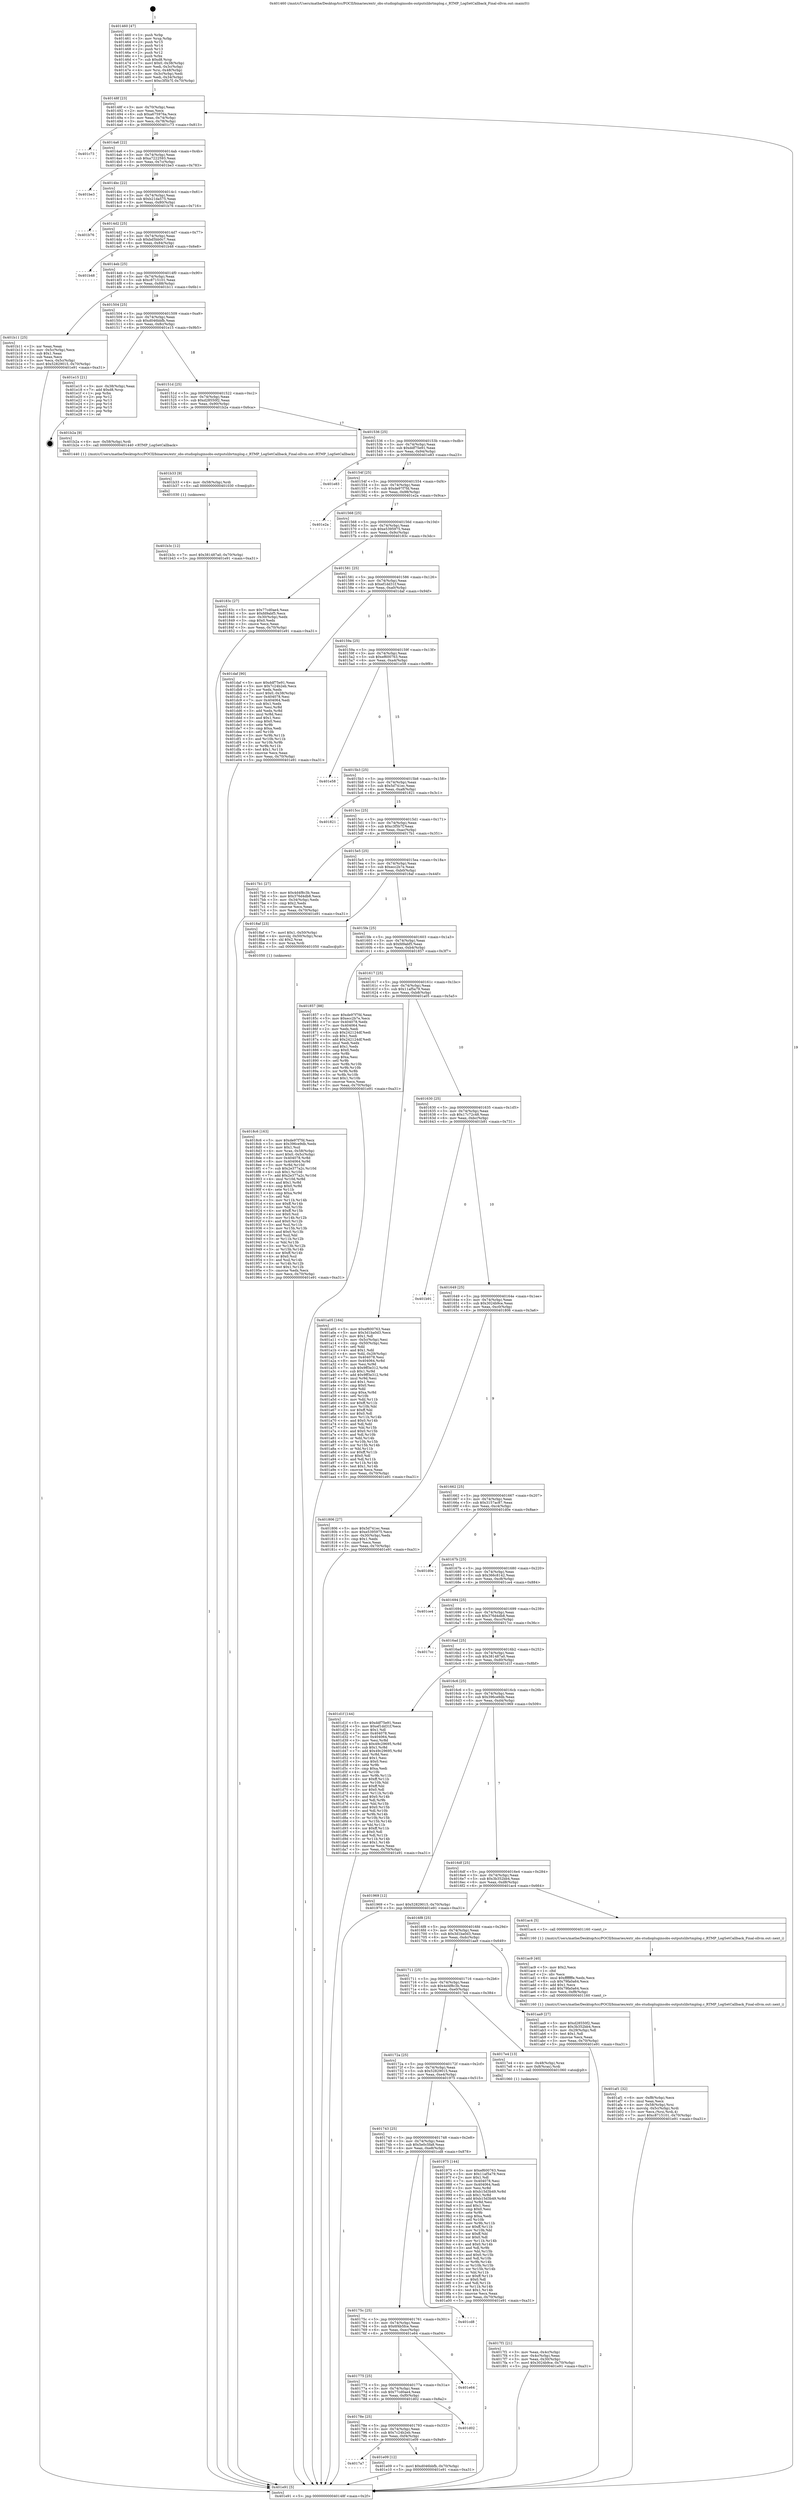 digraph "0x401460" {
  label = "0x401460 (/mnt/c/Users/mathe/Desktop/tcc/POCII/binaries/extr_obs-studiopluginsobs-outputslibrtmplog.c_RTMP_LogSetCallback_Final-ollvm.out::main(0))"
  labelloc = "t"
  node[shape=record]

  Entry [label="",width=0.3,height=0.3,shape=circle,fillcolor=black,style=filled]
  "0x40148f" [label="{
     0x40148f [23]\l
     | [instrs]\l
     &nbsp;&nbsp;0x40148f \<+3\>: mov -0x70(%rbp),%eax\l
     &nbsp;&nbsp;0x401492 \<+2\>: mov %eax,%ecx\l
     &nbsp;&nbsp;0x401494 \<+6\>: sub $0xa675976a,%ecx\l
     &nbsp;&nbsp;0x40149a \<+3\>: mov %eax,-0x74(%rbp)\l
     &nbsp;&nbsp;0x40149d \<+3\>: mov %ecx,-0x78(%rbp)\l
     &nbsp;&nbsp;0x4014a0 \<+6\>: je 0000000000401c73 \<main+0x813\>\l
  }"]
  "0x401c73" [label="{
     0x401c73\l
  }", style=dashed]
  "0x4014a6" [label="{
     0x4014a6 [22]\l
     | [instrs]\l
     &nbsp;&nbsp;0x4014a6 \<+5\>: jmp 00000000004014ab \<main+0x4b\>\l
     &nbsp;&nbsp;0x4014ab \<+3\>: mov -0x74(%rbp),%eax\l
     &nbsp;&nbsp;0x4014ae \<+5\>: sub $0xa7222593,%eax\l
     &nbsp;&nbsp;0x4014b3 \<+3\>: mov %eax,-0x7c(%rbp)\l
     &nbsp;&nbsp;0x4014b6 \<+6\>: je 0000000000401be3 \<main+0x783\>\l
  }"]
  Exit [label="",width=0.3,height=0.3,shape=circle,fillcolor=black,style=filled,peripheries=2]
  "0x401be3" [label="{
     0x401be3\l
  }", style=dashed]
  "0x4014bc" [label="{
     0x4014bc [22]\l
     | [instrs]\l
     &nbsp;&nbsp;0x4014bc \<+5\>: jmp 00000000004014c1 \<main+0x61\>\l
     &nbsp;&nbsp;0x4014c1 \<+3\>: mov -0x74(%rbp),%eax\l
     &nbsp;&nbsp;0x4014c4 \<+5\>: sub $0xb21da575,%eax\l
     &nbsp;&nbsp;0x4014c9 \<+3\>: mov %eax,-0x80(%rbp)\l
     &nbsp;&nbsp;0x4014cc \<+6\>: je 0000000000401b76 \<main+0x716\>\l
  }"]
  "0x4017a7" [label="{
     0x4017a7\l
  }", style=dashed]
  "0x401b76" [label="{
     0x401b76\l
  }", style=dashed]
  "0x4014d2" [label="{
     0x4014d2 [25]\l
     | [instrs]\l
     &nbsp;&nbsp;0x4014d2 \<+5\>: jmp 00000000004014d7 \<main+0x77\>\l
     &nbsp;&nbsp;0x4014d7 \<+3\>: mov -0x74(%rbp),%eax\l
     &nbsp;&nbsp;0x4014da \<+5\>: sub $0xbd5bb0c7,%eax\l
     &nbsp;&nbsp;0x4014df \<+6\>: mov %eax,-0x84(%rbp)\l
     &nbsp;&nbsp;0x4014e5 \<+6\>: je 0000000000401b48 \<main+0x6e8\>\l
  }"]
  "0x401e09" [label="{
     0x401e09 [12]\l
     | [instrs]\l
     &nbsp;&nbsp;0x401e09 \<+7\>: movl $0xd046bbfb,-0x70(%rbp)\l
     &nbsp;&nbsp;0x401e10 \<+5\>: jmp 0000000000401e91 \<main+0xa31\>\l
  }"]
  "0x401b48" [label="{
     0x401b48\l
  }", style=dashed]
  "0x4014eb" [label="{
     0x4014eb [25]\l
     | [instrs]\l
     &nbsp;&nbsp;0x4014eb \<+5\>: jmp 00000000004014f0 \<main+0x90\>\l
     &nbsp;&nbsp;0x4014f0 \<+3\>: mov -0x74(%rbp),%eax\l
     &nbsp;&nbsp;0x4014f3 \<+5\>: sub $0xc8715101,%eax\l
     &nbsp;&nbsp;0x4014f8 \<+6\>: mov %eax,-0x88(%rbp)\l
     &nbsp;&nbsp;0x4014fe \<+6\>: je 0000000000401b11 \<main+0x6b1\>\l
  }"]
  "0x40178e" [label="{
     0x40178e [25]\l
     | [instrs]\l
     &nbsp;&nbsp;0x40178e \<+5\>: jmp 0000000000401793 \<main+0x333\>\l
     &nbsp;&nbsp;0x401793 \<+3\>: mov -0x74(%rbp),%eax\l
     &nbsp;&nbsp;0x401796 \<+5\>: sub $0x7c24b2eb,%eax\l
     &nbsp;&nbsp;0x40179b \<+6\>: mov %eax,-0xf4(%rbp)\l
     &nbsp;&nbsp;0x4017a1 \<+6\>: je 0000000000401e09 \<main+0x9a9\>\l
  }"]
  "0x401b11" [label="{
     0x401b11 [25]\l
     | [instrs]\l
     &nbsp;&nbsp;0x401b11 \<+2\>: xor %eax,%eax\l
     &nbsp;&nbsp;0x401b13 \<+3\>: mov -0x5c(%rbp),%ecx\l
     &nbsp;&nbsp;0x401b16 \<+3\>: sub $0x1,%eax\l
     &nbsp;&nbsp;0x401b19 \<+2\>: sub %eax,%ecx\l
     &nbsp;&nbsp;0x401b1b \<+3\>: mov %ecx,-0x5c(%rbp)\l
     &nbsp;&nbsp;0x401b1e \<+7\>: movl $0x52829015,-0x70(%rbp)\l
     &nbsp;&nbsp;0x401b25 \<+5\>: jmp 0000000000401e91 \<main+0xa31\>\l
  }"]
  "0x401504" [label="{
     0x401504 [25]\l
     | [instrs]\l
     &nbsp;&nbsp;0x401504 \<+5\>: jmp 0000000000401509 \<main+0xa9\>\l
     &nbsp;&nbsp;0x401509 \<+3\>: mov -0x74(%rbp),%eax\l
     &nbsp;&nbsp;0x40150c \<+5\>: sub $0xd046bbfb,%eax\l
     &nbsp;&nbsp;0x401511 \<+6\>: mov %eax,-0x8c(%rbp)\l
     &nbsp;&nbsp;0x401517 \<+6\>: je 0000000000401e15 \<main+0x9b5\>\l
  }"]
  "0x401d02" [label="{
     0x401d02\l
  }", style=dashed]
  "0x401e15" [label="{
     0x401e15 [21]\l
     | [instrs]\l
     &nbsp;&nbsp;0x401e15 \<+3\>: mov -0x38(%rbp),%eax\l
     &nbsp;&nbsp;0x401e18 \<+7\>: add $0xd8,%rsp\l
     &nbsp;&nbsp;0x401e1f \<+1\>: pop %rbx\l
     &nbsp;&nbsp;0x401e20 \<+2\>: pop %r12\l
     &nbsp;&nbsp;0x401e22 \<+2\>: pop %r13\l
     &nbsp;&nbsp;0x401e24 \<+2\>: pop %r14\l
     &nbsp;&nbsp;0x401e26 \<+2\>: pop %r15\l
     &nbsp;&nbsp;0x401e28 \<+1\>: pop %rbp\l
     &nbsp;&nbsp;0x401e29 \<+1\>: ret\l
  }"]
  "0x40151d" [label="{
     0x40151d [25]\l
     | [instrs]\l
     &nbsp;&nbsp;0x40151d \<+5\>: jmp 0000000000401522 \<main+0xc2\>\l
     &nbsp;&nbsp;0x401522 \<+3\>: mov -0x74(%rbp),%eax\l
     &nbsp;&nbsp;0x401525 \<+5\>: sub $0xd28550f2,%eax\l
     &nbsp;&nbsp;0x40152a \<+6\>: mov %eax,-0x90(%rbp)\l
     &nbsp;&nbsp;0x401530 \<+6\>: je 0000000000401b2a \<main+0x6ca\>\l
  }"]
  "0x401775" [label="{
     0x401775 [25]\l
     | [instrs]\l
     &nbsp;&nbsp;0x401775 \<+5\>: jmp 000000000040177a \<main+0x31a\>\l
     &nbsp;&nbsp;0x40177a \<+3\>: mov -0x74(%rbp),%eax\l
     &nbsp;&nbsp;0x40177d \<+5\>: sub $0x77cd0ae4,%eax\l
     &nbsp;&nbsp;0x401782 \<+6\>: mov %eax,-0xf0(%rbp)\l
     &nbsp;&nbsp;0x401788 \<+6\>: je 0000000000401d02 \<main+0x8a2\>\l
  }"]
  "0x401b2a" [label="{
     0x401b2a [9]\l
     | [instrs]\l
     &nbsp;&nbsp;0x401b2a \<+4\>: mov -0x58(%rbp),%rdi\l
     &nbsp;&nbsp;0x401b2e \<+5\>: call 0000000000401440 \<RTMP_LogSetCallback\>\l
     | [calls]\l
     &nbsp;&nbsp;0x401440 \{1\} (/mnt/c/Users/mathe/Desktop/tcc/POCII/binaries/extr_obs-studiopluginsobs-outputslibrtmplog.c_RTMP_LogSetCallback_Final-ollvm.out::RTMP_LogSetCallback)\l
  }"]
  "0x401536" [label="{
     0x401536 [25]\l
     | [instrs]\l
     &nbsp;&nbsp;0x401536 \<+5\>: jmp 000000000040153b \<main+0xdb\>\l
     &nbsp;&nbsp;0x40153b \<+3\>: mov -0x74(%rbp),%eax\l
     &nbsp;&nbsp;0x40153e \<+5\>: sub $0xddf75e91,%eax\l
     &nbsp;&nbsp;0x401543 \<+6\>: mov %eax,-0x94(%rbp)\l
     &nbsp;&nbsp;0x401549 \<+6\>: je 0000000000401e83 \<main+0xa23\>\l
  }"]
  "0x401e64" [label="{
     0x401e64\l
  }", style=dashed]
  "0x401e83" [label="{
     0x401e83\l
  }", style=dashed]
  "0x40154f" [label="{
     0x40154f [25]\l
     | [instrs]\l
     &nbsp;&nbsp;0x40154f \<+5\>: jmp 0000000000401554 \<main+0xf4\>\l
     &nbsp;&nbsp;0x401554 \<+3\>: mov -0x74(%rbp),%eax\l
     &nbsp;&nbsp;0x401557 \<+5\>: sub $0xde97f7fd,%eax\l
     &nbsp;&nbsp;0x40155c \<+6\>: mov %eax,-0x98(%rbp)\l
     &nbsp;&nbsp;0x401562 \<+6\>: je 0000000000401e2a \<main+0x9ca\>\l
  }"]
  "0x40175c" [label="{
     0x40175c [25]\l
     | [instrs]\l
     &nbsp;&nbsp;0x40175c \<+5\>: jmp 0000000000401761 \<main+0x301\>\l
     &nbsp;&nbsp;0x401761 \<+3\>: mov -0x74(%rbp),%eax\l
     &nbsp;&nbsp;0x401764 \<+5\>: sub $0x6f4b5fce,%eax\l
     &nbsp;&nbsp;0x401769 \<+6\>: mov %eax,-0xec(%rbp)\l
     &nbsp;&nbsp;0x40176f \<+6\>: je 0000000000401e64 \<main+0xa04\>\l
  }"]
  "0x401e2a" [label="{
     0x401e2a\l
  }", style=dashed]
  "0x401568" [label="{
     0x401568 [25]\l
     | [instrs]\l
     &nbsp;&nbsp;0x401568 \<+5\>: jmp 000000000040156d \<main+0x10d\>\l
     &nbsp;&nbsp;0x40156d \<+3\>: mov -0x74(%rbp),%eax\l
     &nbsp;&nbsp;0x401570 \<+5\>: sub $0xe5395975,%eax\l
     &nbsp;&nbsp;0x401575 \<+6\>: mov %eax,-0x9c(%rbp)\l
     &nbsp;&nbsp;0x40157b \<+6\>: je 000000000040183c \<main+0x3dc\>\l
  }"]
  "0x401cd8" [label="{
     0x401cd8\l
  }", style=dashed]
  "0x40183c" [label="{
     0x40183c [27]\l
     | [instrs]\l
     &nbsp;&nbsp;0x40183c \<+5\>: mov $0x77cd0ae4,%eax\l
     &nbsp;&nbsp;0x401841 \<+5\>: mov $0xfd9abf5,%ecx\l
     &nbsp;&nbsp;0x401846 \<+3\>: mov -0x30(%rbp),%edx\l
     &nbsp;&nbsp;0x401849 \<+3\>: cmp $0x0,%edx\l
     &nbsp;&nbsp;0x40184c \<+3\>: cmove %ecx,%eax\l
     &nbsp;&nbsp;0x40184f \<+3\>: mov %eax,-0x70(%rbp)\l
     &nbsp;&nbsp;0x401852 \<+5\>: jmp 0000000000401e91 \<main+0xa31\>\l
  }"]
  "0x401581" [label="{
     0x401581 [25]\l
     | [instrs]\l
     &nbsp;&nbsp;0x401581 \<+5\>: jmp 0000000000401586 \<main+0x126\>\l
     &nbsp;&nbsp;0x401586 \<+3\>: mov -0x74(%rbp),%eax\l
     &nbsp;&nbsp;0x401589 \<+5\>: sub $0xef1dd31f,%eax\l
     &nbsp;&nbsp;0x40158e \<+6\>: mov %eax,-0xa0(%rbp)\l
     &nbsp;&nbsp;0x401594 \<+6\>: je 0000000000401daf \<main+0x94f\>\l
  }"]
  "0x401b3c" [label="{
     0x401b3c [12]\l
     | [instrs]\l
     &nbsp;&nbsp;0x401b3c \<+7\>: movl $0x381487a0,-0x70(%rbp)\l
     &nbsp;&nbsp;0x401b43 \<+5\>: jmp 0000000000401e91 \<main+0xa31\>\l
  }"]
  "0x401daf" [label="{
     0x401daf [90]\l
     | [instrs]\l
     &nbsp;&nbsp;0x401daf \<+5\>: mov $0xddf75e91,%eax\l
     &nbsp;&nbsp;0x401db4 \<+5\>: mov $0x7c24b2eb,%ecx\l
     &nbsp;&nbsp;0x401db9 \<+2\>: xor %edx,%edx\l
     &nbsp;&nbsp;0x401dbb \<+7\>: movl $0x0,-0x38(%rbp)\l
     &nbsp;&nbsp;0x401dc2 \<+7\>: mov 0x404078,%esi\l
     &nbsp;&nbsp;0x401dc9 \<+7\>: mov 0x404064,%edi\l
     &nbsp;&nbsp;0x401dd0 \<+3\>: sub $0x1,%edx\l
     &nbsp;&nbsp;0x401dd3 \<+3\>: mov %esi,%r8d\l
     &nbsp;&nbsp;0x401dd6 \<+3\>: add %edx,%r8d\l
     &nbsp;&nbsp;0x401dd9 \<+4\>: imul %r8d,%esi\l
     &nbsp;&nbsp;0x401ddd \<+3\>: and $0x1,%esi\l
     &nbsp;&nbsp;0x401de0 \<+3\>: cmp $0x0,%esi\l
     &nbsp;&nbsp;0x401de3 \<+4\>: sete %r9b\l
     &nbsp;&nbsp;0x401de7 \<+3\>: cmp $0xa,%edi\l
     &nbsp;&nbsp;0x401dea \<+4\>: setl %r10b\l
     &nbsp;&nbsp;0x401dee \<+3\>: mov %r9b,%r11b\l
     &nbsp;&nbsp;0x401df1 \<+3\>: and %r10b,%r11b\l
     &nbsp;&nbsp;0x401df4 \<+3\>: xor %r10b,%r9b\l
     &nbsp;&nbsp;0x401df7 \<+3\>: or %r9b,%r11b\l
     &nbsp;&nbsp;0x401dfa \<+4\>: test $0x1,%r11b\l
     &nbsp;&nbsp;0x401dfe \<+3\>: cmovne %ecx,%eax\l
     &nbsp;&nbsp;0x401e01 \<+3\>: mov %eax,-0x70(%rbp)\l
     &nbsp;&nbsp;0x401e04 \<+5\>: jmp 0000000000401e91 \<main+0xa31\>\l
  }"]
  "0x40159a" [label="{
     0x40159a [25]\l
     | [instrs]\l
     &nbsp;&nbsp;0x40159a \<+5\>: jmp 000000000040159f \<main+0x13f\>\l
     &nbsp;&nbsp;0x40159f \<+3\>: mov -0x74(%rbp),%eax\l
     &nbsp;&nbsp;0x4015a2 \<+5\>: sub $0xef600763,%eax\l
     &nbsp;&nbsp;0x4015a7 \<+6\>: mov %eax,-0xa4(%rbp)\l
     &nbsp;&nbsp;0x4015ad \<+6\>: je 0000000000401e58 \<main+0x9f8\>\l
  }"]
  "0x401b33" [label="{
     0x401b33 [9]\l
     | [instrs]\l
     &nbsp;&nbsp;0x401b33 \<+4\>: mov -0x58(%rbp),%rdi\l
     &nbsp;&nbsp;0x401b37 \<+5\>: call 0000000000401030 \<free@plt\>\l
     | [calls]\l
     &nbsp;&nbsp;0x401030 \{1\} (unknown)\l
  }"]
  "0x401e58" [label="{
     0x401e58\l
  }", style=dashed]
  "0x4015b3" [label="{
     0x4015b3 [25]\l
     | [instrs]\l
     &nbsp;&nbsp;0x4015b3 \<+5\>: jmp 00000000004015b8 \<main+0x158\>\l
     &nbsp;&nbsp;0x4015b8 \<+3\>: mov -0x74(%rbp),%eax\l
     &nbsp;&nbsp;0x4015bb \<+5\>: sub $0x5d741ec,%eax\l
     &nbsp;&nbsp;0x4015c0 \<+6\>: mov %eax,-0xa8(%rbp)\l
     &nbsp;&nbsp;0x4015c6 \<+6\>: je 0000000000401821 \<main+0x3c1\>\l
  }"]
  "0x401af1" [label="{
     0x401af1 [32]\l
     | [instrs]\l
     &nbsp;&nbsp;0x401af1 \<+6\>: mov -0xf8(%rbp),%ecx\l
     &nbsp;&nbsp;0x401af7 \<+3\>: imul %eax,%ecx\l
     &nbsp;&nbsp;0x401afa \<+4\>: mov -0x58(%rbp),%rsi\l
     &nbsp;&nbsp;0x401afe \<+4\>: movslq -0x5c(%rbp),%rdi\l
     &nbsp;&nbsp;0x401b02 \<+3\>: mov %ecx,(%rsi,%rdi,4)\l
     &nbsp;&nbsp;0x401b05 \<+7\>: movl $0xc8715101,-0x70(%rbp)\l
     &nbsp;&nbsp;0x401b0c \<+5\>: jmp 0000000000401e91 \<main+0xa31\>\l
  }"]
  "0x401821" [label="{
     0x401821\l
  }", style=dashed]
  "0x4015cc" [label="{
     0x4015cc [25]\l
     | [instrs]\l
     &nbsp;&nbsp;0x4015cc \<+5\>: jmp 00000000004015d1 \<main+0x171\>\l
     &nbsp;&nbsp;0x4015d1 \<+3\>: mov -0x74(%rbp),%eax\l
     &nbsp;&nbsp;0x4015d4 \<+5\>: sub $0xc3f5b7f,%eax\l
     &nbsp;&nbsp;0x4015d9 \<+6\>: mov %eax,-0xac(%rbp)\l
     &nbsp;&nbsp;0x4015df \<+6\>: je 00000000004017b1 \<main+0x351\>\l
  }"]
  "0x401ac9" [label="{
     0x401ac9 [40]\l
     | [instrs]\l
     &nbsp;&nbsp;0x401ac9 \<+5\>: mov $0x2,%ecx\l
     &nbsp;&nbsp;0x401ace \<+1\>: cltd\l
     &nbsp;&nbsp;0x401acf \<+2\>: idiv %ecx\l
     &nbsp;&nbsp;0x401ad1 \<+6\>: imul $0xfffffffe,%edx,%ecx\l
     &nbsp;&nbsp;0x401ad7 \<+6\>: sub $0x79fa0a64,%ecx\l
     &nbsp;&nbsp;0x401add \<+3\>: add $0x1,%ecx\l
     &nbsp;&nbsp;0x401ae0 \<+6\>: add $0x79fa0a64,%ecx\l
     &nbsp;&nbsp;0x401ae6 \<+6\>: mov %ecx,-0xf8(%rbp)\l
     &nbsp;&nbsp;0x401aec \<+5\>: call 0000000000401160 \<next_i\>\l
     | [calls]\l
     &nbsp;&nbsp;0x401160 \{1\} (/mnt/c/Users/mathe/Desktop/tcc/POCII/binaries/extr_obs-studiopluginsobs-outputslibrtmplog.c_RTMP_LogSetCallback_Final-ollvm.out::next_i)\l
  }"]
  "0x4017b1" [label="{
     0x4017b1 [27]\l
     | [instrs]\l
     &nbsp;&nbsp;0x4017b1 \<+5\>: mov $0x4d4f8c3b,%eax\l
     &nbsp;&nbsp;0x4017b6 \<+5\>: mov $0x376d4db8,%ecx\l
     &nbsp;&nbsp;0x4017bb \<+3\>: mov -0x34(%rbp),%edx\l
     &nbsp;&nbsp;0x4017be \<+3\>: cmp $0x2,%edx\l
     &nbsp;&nbsp;0x4017c1 \<+3\>: cmovne %ecx,%eax\l
     &nbsp;&nbsp;0x4017c4 \<+3\>: mov %eax,-0x70(%rbp)\l
     &nbsp;&nbsp;0x4017c7 \<+5\>: jmp 0000000000401e91 \<main+0xa31\>\l
  }"]
  "0x4015e5" [label="{
     0x4015e5 [25]\l
     | [instrs]\l
     &nbsp;&nbsp;0x4015e5 \<+5\>: jmp 00000000004015ea \<main+0x18a\>\l
     &nbsp;&nbsp;0x4015ea \<+3\>: mov -0x74(%rbp),%eax\l
     &nbsp;&nbsp;0x4015ed \<+5\>: sub $0xecc2b7e,%eax\l
     &nbsp;&nbsp;0x4015f2 \<+6\>: mov %eax,-0xb0(%rbp)\l
     &nbsp;&nbsp;0x4015f8 \<+6\>: je 00000000004018af \<main+0x44f\>\l
  }"]
  "0x401e91" [label="{
     0x401e91 [5]\l
     | [instrs]\l
     &nbsp;&nbsp;0x401e91 \<+5\>: jmp 000000000040148f \<main+0x2f\>\l
  }"]
  "0x401460" [label="{
     0x401460 [47]\l
     | [instrs]\l
     &nbsp;&nbsp;0x401460 \<+1\>: push %rbp\l
     &nbsp;&nbsp;0x401461 \<+3\>: mov %rsp,%rbp\l
     &nbsp;&nbsp;0x401464 \<+2\>: push %r15\l
     &nbsp;&nbsp;0x401466 \<+2\>: push %r14\l
     &nbsp;&nbsp;0x401468 \<+2\>: push %r13\l
     &nbsp;&nbsp;0x40146a \<+2\>: push %r12\l
     &nbsp;&nbsp;0x40146c \<+1\>: push %rbx\l
     &nbsp;&nbsp;0x40146d \<+7\>: sub $0xd8,%rsp\l
     &nbsp;&nbsp;0x401474 \<+7\>: movl $0x0,-0x38(%rbp)\l
     &nbsp;&nbsp;0x40147b \<+3\>: mov %edi,-0x3c(%rbp)\l
     &nbsp;&nbsp;0x40147e \<+4\>: mov %rsi,-0x48(%rbp)\l
     &nbsp;&nbsp;0x401482 \<+3\>: mov -0x3c(%rbp),%edi\l
     &nbsp;&nbsp;0x401485 \<+3\>: mov %edi,-0x34(%rbp)\l
     &nbsp;&nbsp;0x401488 \<+7\>: movl $0xc3f5b7f,-0x70(%rbp)\l
  }"]
  "0x401743" [label="{
     0x401743 [25]\l
     | [instrs]\l
     &nbsp;&nbsp;0x401743 \<+5\>: jmp 0000000000401748 \<main+0x2e8\>\l
     &nbsp;&nbsp;0x401748 \<+3\>: mov -0x74(%rbp),%eax\l
     &nbsp;&nbsp;0x40174b \<+5\>: sub $0x5e0c5fa8,%eax\l
     &nbsp;&nbsp;0x401750 \<+6\>: mov %eax,-0xe8(%rbp)\l
     &nbsp;&nbsp;0x401756 \<+6\>: je 0000000000401cd8 \<main+0x878\>\l
  }"]
  "0x4018af" [label="{
     0x4018af [23]\l
     | [instrs]\l
     &nbsp;&nbsp;0x4018af \<+7\>: movl $0x1,-0x50(%rbp)\l
     &nbsp;&nbsp;0x4018b6 \<+4\>: movslq -0x50(%rbp),%rax\l
     &nbsp;&nbsp;0x4018ba \<+4\>: shl $0x2,%rax\l
     &nbsp;&nbsp;0x4018be \<+3\>: mov %rax,%rdi\l
     &nbsp;&nbsp;0x4018c1 \<+5\>: call 0000000000401050 \<malloc@plt\>\l
     | [calls]\l
     &nbsp;&nbsp;0x401050 \{1\} (unknown)\l
  }"]
  "0x4015fe" [label="{
     0x4015fe [25]\l
     | [instrs]\l
     &nbsp;&nbsp;0x4015fe \<+5\>: jmp 0000000000401603 \<main+0x1a3\>\l
     &nbsp;&nbsp;0x401603 \<+3\>: mov -0x74(%rbp),%eax\l
     &nbsp;&nbsp;0x401606 \<+5\>: sub $0xfd9abf5,%eax\l
     &nbsp;&nbsp;0x40160b \<+6\>: mov %eax,-0xb4(%rbp)\l
     &nbsp;&nbsp;0x401611 \<+6\>: je 0000000000401857 \<main+0x3f7\>\l
  }"]
  "0x401975" [label="{
     0x401975 [144]\l
     | [instrs]\l
     &nbsp;&nbsp;0x401975 \<+5\>: mov $0xef600763,%eax\l
     &nbsp;&nbsp;0x40197a \<+5\>: mov $0x11af5a79,%ecx\l
     &nbsp;&nbsp;0x40197f \<+2\>: mov $0x1,%dl\l
     &nbsp;&nbsp;0x401981 \<+7\>: mov 0x404078,%esi\l
     &nbsp;&nbsp;0x401988 \<+7\>: mov 0x404064,%edi\l
     &nbsp;&nbsp;0x40198f \<+3\>: mov %esi,%r8d\l
     &nbsp;&nbsp;0x401992 \<+7\>: sub $0xb15d3b49,%r8d\l
     &nbsp;&nbsp;0x401999 \<+4\>: sub $0x1,%r8d\l
     &nbsp;&nbsp;0x40199d \<+7\>: add $0xb15d3b49,%r8d\l
     &nbsp;&nbsp;0x4019a4 \<+4\>: imul %r8d,%esi\l
     &nbsp;&nbsp;0x4019a8 \<+3\>: and $0x1,%esi\l
     &nbsp;&nbsp;0x4019ab \<+3\>: cmp $0x0,%esi\l
     &nbsp;&nbsp;0x4019ae \<+4\>: sete %r9b\l
     &nbsp;&nbsp;0x4019b2 \<+3\>: cmp $0xa,%edi\l
     &nbsp;&nbsp;0x4019b5 \<+4\>: setl %r10b\l
     &nbsp;&nbsp;0x4019b9 \<+3\>: mov %r9b,%r11b\l
     &nbsp;&nbsp;0x4019bc \<+4\>: xor $0xff,%r11b\l
     &nbsp;&nbsp;0x4019c0 \<+3\>: mov %r10b,%bl\l
     &nbsp;&nbsp;0x4019c3 \<+3\>: xor $0xff,%bl\l
     &nbsp;&nbsp;0x4019c6 \<+3\>: xor $0x0,%dl\l
     &nbsp;&nbsp;0x4019c9 \<+3\>: mov %r11b,%r14b\l
     &nbsp;&nbsp;0x4019cc \<+4\>: and $0x0,%r14b\l
     &nbsp;&nbsp;0x4019d0 \<+3\>: and %dl,%r9b\l
     &nbsp;&nbsp;0x4019d3 \<+3\>: mov %bl,%r15b\l
     &nbsp;&nbsp;0x4019d6 \<+4\>: and $0x0,%r15b\l
     &nbsp;&nbsp;0x4019da \<+3\>: and %dl,%r10b\l
     &nbsp;&nbsp;0x4019dd \<+3\>: or %r9b,%r14b\l
     &nbsp;&nbsp;0x4019e0 \<+3\>: or %r10b,%r15b\l
     &nbsp;&nbsp;0x4019e3 \<+3\>: xor %r15b,%r14b\l
     &nbsp;&nbsp;0x4019e6 \<+3\>: or %bl,%r11b\l
     &nbsp;&nbsp;0x4019e9 \<+4\>: xor $0xff,%r11b\l
     &nbsp;&nbsp;0x4019ed \<+3\>: or $0x0,%dl\l
     &nbsp;&nbsp;0x4019f0 \<+3\>: and %dl,%r11b\l
     &nbsp;&nbsp;0x4019f3 \<+3\>: or %r11b,%r14b\l
     &nbsp;&nbsp;0x4019f6 \<+4\>: test $0x1,%r14b\l
     &nbsp;&nbsp;0x4019fa \<+3\>: cmovne %ecx,%eax\l
     &nbsp;&nbsp;0x4019fd \<+3\>: mov %eax,-0x70(%rbp)\l
     &nbsp;&nbsp;0x401a00 \<+5\>: jmp 0000000000401e91 \<main+0xa31\>\l
  }"]
  "0x401857" [label="{
     0x401857 [88]\l
     | [instrs]\l
     &nbsp;&nbsp;0x401857 \<+5\>: mov $0xde97f7fd,%eax\l
     &nbsp;&nbsp;0x40185c \<+5\>: mov $0xecc2b7e,%ecx\l
     &nbsp;&nbsp;0x401861 \<+7\>: mov 0x404078,%edx\l
     &nbsp;&nbsp;0x401868 \<+7\>: mov 0x404064,%esi\l
     &nbsp;&nbsp;0x40186f \<+2\>: mov %edx,%edi\l
     &nbsp;&nbsp;0x401871 \<+6\>: sub $0x242124df,%edi\l
     &nbsp;&nbsp;0x401877 \<+3\>: sub $0x1,%edi\l
     &nbsp;&nbsp;0x40187a \<+6\>: add $0x242124df,%edi\l
     &nbsp;&nbsp;0x401880 \<+3\>: imul %edi,%edx\l
     &nbsp;&nbsp;0x401883 \<+3\>: and $0x1,%edx\l
     &nbsp;&nbsp;0x401886 \<+3\>: cmp $0x0,%edx\l
     &nbsp;&nbsp;0x401889 \<+4\>: sete %r8b\l
     &nbsp;&nbsp;0x40188d \<+3\>: cmp $0xa,%esi\l
     &nbsp;&nbsp;0x401890 \<+4\>: setl %r9b\l
     &nbsp;&nbsp;0x401894 \<+3\>: mov %r8b,%r10b\l
     &nbsp;&nbsp;0x401897 \<+3\>: and %r9b,%r10b\l
     &nbsp;&nbsp;0x40189a \<+3\>: xor %r9b,%r8b\l
     &nbsp;&nbsp;0x40189d \<+3\>: or %r8b,%r10b\l
     &nbsp;&nbsp;0x4018a0 \<+4\>: test $0x1,%r10b\l
     &nbsp;&nbsp;0x4018a4 \<+3\>: cmovne %ecx,%eax\l
     &nbsp;&nbsp;0x4018a7 \<+3\>: mov %eax,-0x70(%rbp)\l
     &nbsp;&nbsp;0x4018aa \<+5\>: jmp 0000000000401e91 \<main+0xa31\>\l
  }"]
  "0x401617" [label="{
     0x401617 [25]\l
     | [instrs]\l
     &nbsp;&nbsp;0x401617 \<+5\>: jmp 000000000040161c \<main+0x1bc\>\l
     &nbsp;&nbsp;0x40161c \<+3\>: mov -0x74(%rbp),%eax\l
     &nbsp;&nbsp;0x40161f \<+5\>: sub $0x11af5a79,%eax\l
     &nbsp;&nbsp;0x401624 \<+6\>: mov %eax,-0xb8(%rbp)\l
     &nbsp;&nbsp;0x40162a \<+6\>: je 0000000000401a05 \<main+0x5a5\>\l
  }"]
  "0x4018c6" [label="{
     0x4018c6 [163]\l
     | [instrs]\l
     &nbsp;&nbsp;0x4018c6 \<+5\>: mov $0xde97f7fd,%ecx\l
     &nbsp;&nbsp;0x4018cb \<+5\>: mov $0x396ce9db,%edx\l
     &nbsp;&nbsp;0x4018d0 \<+3\>: mov $0x1,%sil\l
     &nbsp;&nbsp;0x4018d3 \<+4\>: mov %rax,-0x58(%rbp)\l
     &nbsp;&nbsp;0x4018d7 \<+7\>: movl $0x0,-0x5c(%rbp)\l
     &nbsp;&nbsp;0x4018de \<+8\>: mov 0x404078,%r8d\l
     &nbsp;&nbsp;0x4018e6 \<+8\>: mov 0x404064,%r9d\l
     &nbsp;&nbsp;0x4018ee \<+3\>: mov %r8d,%r10d\l
     &nbsp;&nbsp;0x4018f1 \<+7\>: sub $0x2e377a2c,%r10d\l
     &nbsp;&nbsp;0x4018f8 \<+4\>: sub $0x1,%r10d\l
     &nbsp;&nbsp;0x4018fc \<+7\>: add $0x2e377a2c,%r10d\l
     &nbsp;&nbsp;0x401903 \<+4\>: imul %r10d,%r8d\l
     &nbsp;&nbsp;0x401907 \<+4\>: and $0x1,%r8d\l
     &nbsp;&nbsp;0x40190b \<+4\>: cmp $0x0,%r8d\l
     &nbsp;&nbsp;0x40190f \<+4\>: sete %r11b\l
     &nbsp;&nbsp;0x401913 \<+4\>: cmp $0xa,%r9d\l
     &nbsp;&nbsp;0x401917 \<+3\>: setl %bl\l
     &nbsp;&nbsp;0x40191a \<+3\>: mov %r11b,%r14b\l
     &nbsp;&nbsp;0x40191d \<+4\>: xor $0xff,%r14b\l
     &nbsp;&nbsp;0x401921 \<+3\>: mov %bl,%r15b\l
     &nbsp;&nbsp;0x401924 \<+4\>: xor $0xff,%r15b\l
     &nbsp;&nbsp;0x401928 \<+4\>: xor $0x0,%sil\l
     &nbsp;&nbsp;0x40192c \<+3\>: mov %r14b,%r12b\l
     &nbsp;&nbsp;0x40192f \<+4\>: and $0x0,%r12b\l
     &nbsp;&nbsp;0x401933 \<+3\>: and %sil,%r11b\l
     &nbsp;&nbsp;0x401936 \<+3\>: mov %r15b,%r13b\l
     &nbsp;&nbsp;0x401939 \<+4\>: and $0x0,%r13b\l
     &nbsp;&nbsp;0x40193d \<+3\>: and %sil,%bl\l
     &nbsp;&nbsp;0x401940 \<+3\>: or %r11b,%r12b\l
     &nbsp;&nbsp;0x401943 \<+3\>: or %bl,%r13b\l
     &nbsp;&nbsp;0x401946 \<+3\>: xor %r13b,%r12b\l
     &nbsp;&nbsp;0x401949 \<+3\>: or %r15b,%r14b\l
     &nbsp;&nbsp;0x40194c \<+4\>: xor $0xff,%r14b\l
     &nbsp;&nbsp;0x401950 \<+4\>: or $0x0,%sil\l
     &nbsp;&nbsp;0x401954 \<+3\>: and %sil,%r14b\l
     &nbsp;&nbsp;0x401957 \<+3\>: or %r14b,%r12b\l
     &nbsp;&nbsp;0x40195a \<+4\>: test $0x1,%r12b\l
     &nbsp;&nbsp;0x40195e \<+3\>: cmovne %edx,%ecx\l
     &nbsp;&nbsp;0x401961 \<+3\>: mov %ecx,-0x70(%rbp)\l
     &nbsp;&nbsp;0x401964 \<+5\>: jmp 0000000000401e91 \<main+0xa31\>\l
  }"]
  "0x401a05" [label="{
     0x401a05 [164]\l
     | [instrs]\l
     &nbsp;&nbsp;0x401a05 \<+5\>: mov $0xef600763,%eax\l
     &nbsp;&nbsp;0x401a0a \<+5\>: mov $0x3d1ba0d3,%ecx\l
     &nbsp;&nbsp;0x401a0f \<+2\>: mov $0x1,%dl\l
     &nbsp;&nbsp;0x401a11 \<+3\>: mov -0x5c(%rbp),%esi\l
     &nbsp;&nbsp;0x401a14 \<+3\>: cmp -0x50(%rbp),%esi\l
     &nbsp;&nbsp;0x401a17 \<+4\>: setl %dil\l
     &nbsp;&nbsp;0x401a1b \<+4\>: and $0x1,%dil\l
     &nbsp;&nbsp;0x401a1f \<+4\>: mov %dil,-0x29(%rbp)\l
     &nbsp;&nbsp;0x401a23 \<+7\>: mov 0x404078,%esi\l
     &nbsp;&nbsp;0x401a2a \<+8\>: mov 0x404064,%r8d\l
     &nbsp;&nbsp;0x401a32 \<+3\>: mov %esi,%r9d\l
     &nbsp;&nbsp;0x401a35 \<+7\>: sub $0x9ff3e312,%r9d\l
     &nbsp;&nbsp;0x401a3c \<+4\>: sub $0x1,%r9d\l
     &nbsp;&nbsp;0x401a40 \<+7\>: add $0x9ff3e312,%r9d\l
     &nbsp;&nbsp;0x401a47 \<+4\>: imul %r9d,%esi\l
     &nbsp;&nbsp;0x401a4b \<+3\>: and $0x1,%esi\l
     &nbsp;&nbsp;0x401a4e \<+3\>: cmp $0x0,%esi\l
     &nbsp;&nbsp;0x401a51 \<+4\>: sete %dil\l
     &nbsp;&nbsp;0x401a55 \<+4\>: cmp $0xa,%r8d\l
     &nbsp;&nbsp;0x401a59 \<+4\>: setl %r10b\l
     &nbsp;&nbsp;0x401a5d \<+3\>: mov %dil,%r11b\l
     &nbsp;&nbsp;0x401a60 \<+4\>: xor $0xff,%r11b\l
     &nbsp;&nbsp;0x401a64 \<+3\>: mov %r10b,%bl\l
     &nbsp;&nbsp;0x401a67 \<+3\>: xor $0xff,%bl\l
     &nbsp;&nbsp;0x401a6a \<+3\>: xor $0x0,%dl\l
     &nbsp;&nbsp;0x401a6d \<+3\>: mov %r11b,%r14b\l
     &nbsp;&nbsp;0x401a70 \<+4\>: and $0x0,%r14b\l
     &nbsp;&nbsp;0x401a74 \<+3\>: and %dl,%dil\l
     &nbsp;&nbsp;0x401a77 \<+3\>: mov %bl,%r15b\l
     &nbsp;&nbsp;0x401a7a \<+4\>: and $0x0,%r15b\l
     &nbsp;&nbsp;0x401a7e \<+3\>: and %dl,%r10b\l
     &nbsp;&nbsp;0x401a81 \<+3\>: or %dil,%r14b\l
     &nbsp;&nbsp;0x401a84 \<+3\>: or %r10b,%r15b\l
     &nbsp;&nbsp;0x401a87 \<+3\>: xor %r15b,%r14b\l
     &nbsp;&nbsp;0x401a8a \<+3\>: or %bl,%r11b\l
     &nbsp;&nbsp;0x401a8d \<+4\>: xor $0xff,%r11b\l
     &nbsp;&nbsp;0x401a91 \<+3\>: or $0x0,%dl\l
     &nbsp;&nbsp;0x401a94 \<+3\>: and %dl,%r11b\l
     &nbsp;&nbsp;0x401a97 \<+3\>: or %r11b,%r14b\l
     &nbsp;&nbsp;0x401a9a \<+4\>: test $0x1,%r14b\l
     &nbsp;&nbsp;0x401a9e \<+3\>: cmovne %ecx,%eax\l
     &nbsp;&nbsp;0x401aa1 \<+3\>: mov %eax,-0x70(%rbp)\l
     &nbsp;&nbsp;0x401aa4 \<+5\>: jmp 0000000000401e91 \<main+0xa31\>\l
  }"]
  "0x401630" [label="{
     0x401630 [25]\l
     | [instrs]\l
     &nbsp;&nbsp;0x401630 \<+5\>: jmp 0000000000401635 \<main+0x1d5\>\l
     &nbsp;&nbsp;0x401635 \<+3\>: mov -0x74(%rbp),%eax\l
     &nbsp;&nbsp;0x401638 \<+5\>: sub $0x17c72c48,%eax\l
     &nbsp;&nbsp;0x40163d \<+6\>: mov %eax,-0xbc(%rbp)\l
     &nbsp;&nbsp;0x401643 \<+6\>: je 0000000000401b91 \<main+0x731\>\l
  }"]
  "0x4017f1" [label="{
     0x4017f1 [21]\l
     | [instrs]\l
     &nbsp;&nbsp;0x4017f1 \<+3\>: mov %eax,-0x4c(%rbp)\l
     &nbsp;&nbsp;0x4017f4 \<+3\>: mov -0x4c(%rbp),%eax\l
     &nbsp;&nbsp;0x4017f7 \<+3\>: mov %eax,-0x30(%rbp)\l
     &nbsp;&nbsp;0x4017fa \<+7\>: movl $0x3024b9ce,-0x70(%rbp)\l
     &nbsp;&nbsp;0x401801 \<+5\>: jmp 0000000000401e91 \<main+0xa31\>\l
  }"]
  "0x401b91" [label="{
     0x401b91\l
  }", style=dashed]
  "0x401649" [label="{
     0x401649 [25]\l
     | [instrs]\l
     &nbsp;&nbsp;0x401649 \<+5\>: jmp 000000000040164e \<main+0x1ee\>\l
     &nbsp;&nbsp;0x40164e \<+3\>: mov -0x74(%rbp),%eax\l
     &nbsp;&nbsp;0x401651 \<+5\>: sub $0x3024b9ce,%eax\l
     &nbsp;&nbsp;0x401656 \<+6\>: mov %eax,-0xc0(%rbp)\l
     &nbsp;&nbsp;0x40165c \<+6\>: je 0000000000401806 \<main+0x3a6\>\l
  }"]
  "0x40172a" [label="{
     0x40172a [25]\l
     | [instrs]\l
     &nbsp;&nbsp;0x40172a \<+5\>: jmp 000000000040172f \<main+0x2cf\>\l
     &nbsp;&nbsp;0x40172f \<+3\>: mov -0x74(%rbp),%eax\l
     &nbsp;&nbsp;0x401732 \<+5\>: sub $0x52829015,%eax\l
     &nbsp;&nbsp;0x401737 \<+6\>: mov %eax,-0xe4(%rbp)\l
     &nbsp;&nbsp;0x40173d \<+6\>: je 0000000000401975 \<main+0x515\>\l
  }"]
  "0x401806" [label="{
     0x401806 [27]\l
     | [instrs]\l
     &nbsp;&nbsp;0x401806 \<+5\>: mov $0x5d741ec,%eax\l
     &nbsp;&nbsp;0x40180b \<+5\>: mov $0xe5395975,%ecx\l
     &nbsp;&nbsp;0x401810 \<+3\>: mov -0x30(%rbp),%edx\l
     &nbsp;&nbsp;0x401813 \<+3\>: cmp $0x1,%edx\l
     &nbsp;&nbsp;0x401816 \<+3\>: cmovl %ecx,%eax\l
     &nbsp;&nbsp;0x401819 \<+3\>: mov %eax,-0x70(%rbp)\l
     &nbsp;&nbsp;0x40181c \<+5\>: jmp 0000000000401e91 \<main+0xa31\>\l
  }"]
  "0x401662" [label="{
     0x401662 [25]\l
     | [instrs]\l
     &nbsp;&nbsp;0x401662 \<+5\>: jmp 0000000000401667 \<main+0x207\>\l
     &nbsp;&nbsp;0x401667 \<+3\>: mov -0x74(%rbp),%eax\l
     &nbsp;&nbsp;0x40166a \<+5\>: sub $0x3157ac87,%eax\l
     &nbsp;&nbsp;0x40166f \<+6\>: mov %eax,-0xc4(%rbp)\l
     &nbsp;&nbsp;0x401675 \<+6\>: je 0000000000401d0e \<main+0x8ae\>\l
  }"]
  "0x4017e4" [label="{
     0x4017e4 [13]\l
     | [instrs]\l
     &nbsp;&nbsp;0x4017e4 \<+4\>: mov -0x48(%rbp),%rax\l
     &nbsp;&nbsp;0x4017e8 \<+4\>: mov 0x8(%rax),%rdi\l
     &nbsp;&nbsp;0x4017ec \<+5\>: call 0000000000401060 \<atoi@plt\>\l
     | [calls]\l
     &nbsp;&nbsp;0x401060 \{1\} (unknown)\l
  }"]
  "0x401d0e" [label="{
     0x401d0e\l
  }", style=dashed]
  "0x40167b" [label="{
     0x40167b [25]\l
     | [instrs]\l
     &nbsp;&nbsp;0x40167b \<+5\>: jmp 0000000000401680 \<main+0x220\>\l
     &nbsp;&nbsp;0x401680 \<+3\>: mov -0x74(%rbp),%eax\l
     &nbsp;&nbsp;0x401683 \<+5\>: sub $0x366c8142,%eax\l
     &nbsp;&nbsp;0x401688 \<+6\>: mov %eax,-0xc8(%rbp)\l
     &nbsp;&nbsp;0x40168e \<+6\>: je 0000000000401ce4 \<main+0x884\>\l
  }"]
  "0x401711" [label="{
     0x401711 [25]\l
     | [instrs]\l
     &nbsp;&nbsp;0x401711 \<+5\>: jmp 0000000000401716 \<main+0x2b6\>\l
     &nbsp;&nbsp;0x401716 \<+3\>: mov -0x74(%rbp),%eax\l
     &nbsp;&nbsp;0x401719 \<+5\>: sub $0x4d4f8c3b,%eax\l
     &nbsp;&nbsp;0x40171e \<+6\>: mov %eax,-0xe0(%rbp)\l
     &nbsp;&nbsp;0x401724 \<+6\>: je 00000000004017e4 \<main+0x384\>\l
  }"]
  "0x401ce4" [label="{
     0x401ce4\l
  }", style=dashed]
  "0x401694" [label="{
     0x401694 [25]\l
     | [instrs]\l
     &nbsp;&nbsp;0x401694 \<+5\>: jmp 0000000000401699 \<main+0x239\>\l
     &nbsp;&nbsp;0x401699 \<+3\>: mov -0x74(%rbp),%eax\l
     &nbsp;&nbsp;0x40169c \<+5\>: sub $0x376d4db8,%eax\l
     &nbsp;&nbsp;0x4016a1 \<+6\>: mov %eax,-0xcc(%rbp)\l
     &nbsp;&nbsp;0x4016a7 \<+6\>: je 00000000004017cc \<main+0x36c\>\l
  }"]
  "0x401aa9" [label="{
     0x401aa9 [27]\l
     | [instrs]\l
     &nbsp;&nbsp;0x401aa9 \<+5\>: mov $0xd28550f2,%eax\l
     &nbsp;&nbsp;0x401aae \<+5\>: mov $0x3b352bb4,%ecx\l
     &nbsp;&nbsp;0x401ab3 \<+3\>: mov -0x29(%rbp),%dl\l
     &nbsp;&nbsp;0x401ab6 \<+3\>: test $0x1,%dl\l
     &nbsp;&nbsp;0x401ab9 \<+3\>: cmovne %ecx,%eax\l
     &nbsp;&nbsp;0x401abc \<+3\>: mov %eax,-0x70(%rbp)\l
     &nbsp;&nbsp;0x401abf \<+5\>: jmp 0000000000401e91 \<main+0xa31\>\l
  }"]
  "0x4017cc" [label="{
     0x4017cc\l
  }", style=dashed]
  "0x4016ad" [label="{
     0x4016ad [25]\l
     | [instrs]\l
     &nbsp;&nbsp;0x4016ad \<+5\>: jmp 00000000004016b2 \<main+0x252\>\l
     &nbsp;&nbsp;0x4016b2 \<+3\>: mov -0x74(%rbp),%eax\l
     &nbsp;&nbsp;0x4016b5 \<+5\>: sub $0x381487a0,%eax\l
     &nbsp;&nbsp;0x4016ba \<+6\>: mov %eax,-0xd0(%rbp)\l
     &nbsp;&nbsp;0x4016c0 \<+6\>: je 0000000000401d1f \<main+0x8bf\>\l
  }"]
  "0x4016f8" [label="{
     0x4016f8 [25]\l
     | [instrs]\l
     &nbsp;&nbsp;0x4016f8 \<+5\>: jmp 00000000004016fd \<main+0x29d\>\l
     &nbsp;&nbsp;0x4016fd \<+3\>: mov -0x74(%rbp),%eax\l
     &nbsp;&nbsp;0x401700 \<+5\>: sub $0x3d1ba0d3,%eax\l
     &nbsp;&nbsp;0x401705 \<+6\>: mov %eax,-0xdc(%rbp)\l
     &nbsp;&nbsp;0x40170b \<+6\>: je 0000000000401aa9 \<main+0x649\>\l
  }"]
  "0x401d1f" [label="{
     0x401d1f [144]\l
     | [instrs]\l
     &nbsp;&nbsp;0x401d1f \<+5\>: mov $0xddf75e91,%eax\l
     &nbsp;&nbsp;0x401d24 \<+5\>: mov $0xef1dd31f,%ecx\l
     &nbsp;&nbsp;0x401d29 \<+2\>: mov $0x1,%dl\l
     &nbsp;&nbsp;0x401d2b \<+7\>: mov 0x404078,%esi\l
     &nbsp;&nbsp;0x401d32 \<+7\>: mov 0x404064,%edi\l
     &nbsp;&nbsp;0x401d39 \<+3\>: mov %esi,%r8d\l
     &nbsp;&nbsp;0x401d3c \<+7\>: sub $0x49c29695,%r8d\l
     &nbsp;&nbsp;0x401d43 \<+4\>: sub $0x1,%r8d\l
     &nbsp;&nbsp;0x401d47 \<+7\>: add $0x49c29695,%r8d\l
     &nbsp;&nbsp;0x401d4e \<+4\>: imul %r8d,%esi\l
     &nbsp;&nbsp;0x401d52 \<+3\>: and $0x1,%esi\l
     &nbsp;&nbsp;0x401d55 \<+3\>: cmp $0x0,%esi\l
     &nbsp;&nbsp;0x401d58 \<+4\>: sete %r9b\l
     &nbsp;&nbsp;0x401d5c \<+3\>: cmp $0xa,%edi\l
     &nbsp;&nbsp;0x401d5f \<+4\>: setl %r10b\l
     &nbsp;&nbsp;0x401d63 \<+3\>: mov %r9b,%r11b\l
     &nbsp;&nbsp;0x401d66 \<+4\>: xor $0xff,%r11b\l
     &nbsp;&nbsp;0x401d6a \<+3\>: mov %r10b,%bl\l
     &nbsp;&nbsp;0x401d6d \<+3\>: xor $0xff,%bl\l
     &nbsp;&nbsp;0x401d70 \<+3\>: xor $0x0,%dl\l
     &nbsp;&nbsp;0x401d73 \<+3\>: mov %r11b,%r14b\l
     &nbsp;&nbsp;0x401d76 \<+4\>: and $0x0,%r14b\l
     &nbsp;&nbsp;0x401d7a \<+3\>: and %dl,%r9b\l
     &nbsp;&nbsp;0x401d7d \<+3\>: mov %bl,%r15b\l
     &nbsp;&nbsp;0x401d80 \<+4\>: and $0x0,%r15b\l
     &nbsp;&nbsp;0x401d84 \<+3\>: and %dl,%r10b\l
     &nbsp;&nbsp;0x401d87 \<+3\>: or %r9b,%r14b\l
     &nbsp;&nbsp;0x401d8a \<+3\>: or %r10b,%r15b\l
     &nbsp;&nbsp;0x401d8d \<+3\>: xor %r15b,%r14b\l
     &nbsp;&nbsp;0x401d90 \<+3\>: or %bl,%r11b\l
     &nbsp;&nbsp;0x401d93 \<+4\>: xor $0xff,%r11b\l
     &nbsp;&nbsp;0x401d97 \<+3\>: or $0x0,%dl\l
     &nbsp;&nbsp;0x401d9a \<+3\>: and %dl,%r11b\l
     &nbsp;&nbsp;0x401d9d \<+3\>: or %r11b,%r14b\l
     &nbsp;&nbsp;0x401da0 \<+4\>: test $0x1,%r14b\l
     &nbsp;&nbsp;0x401da4 \<+3\>: cmovne %ecx,%eax\l
     &nbsp;&nbsp;0x401da7 \<+3\>: mov %eax,-0x70(%rbp)\l
     &nbsp;&nbsp;0x401daa \<+5\>: jmp 0000000000401e91 \<main+0xa31\>\l
  }"]
  "0x4016c6" [label="{
     0x4016c6 [25]\l
     | [instrs]\l
     &nbsp;&nbsp;0x4016c6 \<+5\>: jmp 00000000004016cb \<main+0x26b\>\l
     &nbsp;&nbsp;0x4016cb \<+3\>: mov -0x74(%rbp),%eax\l
     &nbsp;&nbsp;0x4016ce \<+5\>: sub $0x396ce9db,%eax\l
     &nbsp;&nbsp;0x4016d3 \<+6\>: mov %eax,-0xd4(%rbp)\l
     &nbsp;&nbsp;0x4016d9 \<+6\>: je 0000000000401969 \<main+0x509\>\l
  }"]
  "0x401ac4" [label="{
     0x401ac4 [5]\l
     | [instrs]\l
     &nbsp;&nbsp;0x401ac4 \<+5\>: call 0000000000401160 \<next_i\>\l
     | [calls]\l
     &nbsp;&nbsp;0x401160 \{1\} (/mnt/c/Users/mathe/Desktop/tcc/POCII/binaries/extr_obs-studiopluginsobs-outputslibrtmplog.c_RTMP_LogSetCallback_Final-ollvm.out::next_i)\l
  }"]
  "0x401969" [label="{
     0x401969 [12]\l
     | [instrs]\l
     &nbsp;&nbsp;0x401969 \<+7\>: movl $0x52829015,-0x70(%rbp)\l
     &nbsp;&nbsp;0x401970 \<+5\>: jmp 0000000000401e91 \<main+0xa31\>\l
  }"]
  "0x4016df" [label="{
     0x4016df [25]\l
     | [instrs]\l
     &nbsp;&nbsp;0x4016df \<+5\>: jmp 00000000004016e4 \<main+0x284\>\l
     &nbsp;&nbsp;0x4016e4 \<+3\>: mov -0x74(%rbp),%eax\l
     &nbsp;&nbsp;0x4016e7 \<+5\>: sub $0x3b352bb4,%eax\l
     &nbsp;&nbsp;0x4016ec \<+6\>: mov %eax,-0xd8(%rbp)\l
     &nbsp;&nbsp;0x4016f2 \<+6\>: je 0000000000401ac4 \<main+0x664\>\l
  }"]
  Entry -> "0x401460" [label=" 1"]
  "0x40148f" -> "0x401c73" [label=" 0"]
  "0x40148f" -> "0x4014a6" [label=" 20"]
  "0x401e15" -> Exit [label=" 1"]
  "0x4014a6" -> "0x401be3" [label=" 0"]
  "0x4014a6" -> "0x4014bc" [label=" 20"]
  "0x401e09" -> "0x401e91" [label=" 1"]
  "0x4014bc" -> "0x401b76" [label=" 0"]
  "0x4014bc" -> "0x4014d2" [label=" 20"]
  "0x40178e" -> "0x4017a7" [label=" 0"]
  "0x4014d2" -> "0x401b48" [label=" 0"]
  "0x4014d2" -> "0x4014eb" [label=" 20"]
  "0x40178e" -> "0x401e09" [label=" 1"]
  "0x4014eb" -> "0x401b11" [label=" 1"]
  "0x4014eb" -> "0x401504" [label=" 19"]
  "0x401775" -> "0x40178e" [label=" 1"]
  "0x401504" -> "0x401e15" [label=" 1"]
  "0x401504" -> "0x40151d" [label=" 18"]
  "0x401775" -> "0x401d02" [label=" 0"]
  "0x40151d" -> "0x401b2a" [label=" 1"]
  "0x40151d" -> "0x401536" [label=" 17"]
  "0x40175c" -> "0x401775" [label=" 1"]
  "0x401536" -> "0x401e83" [label=" 0"]
  "0x401536" -> "0x40154f" [label=" 17"]
  "0x40175c" -> "0x401e64" [label=" 0"]
  "0x40154f" -> "0x401e2a" [label=" 0"]
  "0x40154f" -> "0x401568" [label=" 17"]
  "0x401743" -> "0x40175c" [label=" 1"]
  "0x401568" -> "0x40183c" [label=" 1"]
  "0x401568" -> "0x401581" [label=" 16"]
  "0x401743" -> "0x401cd8" [label=" 0"]
  "0x401581" -> "0x401daf" [label=" 1"]
  "0x401581" -> "0x40159a" [label=" 15"]
  "0x401daf" -> "0x401e91" [label=" 1"]
  "0x40159a" -> "0x401e58" [label=" 0"]
  "0x40159a" -> "0x4015b3" [label=" 15"]
  "0x401d1f" -> "0x401e91" [label=" 1"]
  "0x4015b3" -> "0x401821" [label=" 0"]
  "0x4015b3" -> "0x4015cc" [label=" 15"]
  "0x401b3c" -> "0x401e91" [label=" 1"]
  "0x4015cc" -> "0x4017b1" [label=" 1"]
  "0x4015cc" -> "0x4015e5" [label=" 14"]
  "0x4017b1" -> "0x401e91" [label=" 1"]
  "0x401460" -> "0x40148f" [label=" 1"]
  "0x401e91" -> "0x40148f" [label=" 19"]
  "0x401b33" -> "0x401b3c" [label=" 1"]
  "0x4015e5" -> "0x4018af" [label=" 1"]
  "0x4015e5" -> "0x4015fe" [label=" 13"]
  "0x401b2a" -> "0x401b33" [label=" 1"]
  "0x4015fe" -> "0x401857" [label=" 1"]
  "0x4015fe" -> "0x401617" [label=" 12"]
  "0x401b11" -> "0x401e91" [label=" 1"]
  "0x401617" -> "0x401a05" [label=" 2"]
  "0x401617" -> "0x401630" [label=" 10"]
  "0x401ac9" -> "0x401af1" [label=" 1"]
  "0x401630" -> "0x401b91" [label=" 0"]
  "0x401630" -> "0x401649" [label=" 10"]
  "0x401ac4" -> "0x401ac9" [label=" 1"]
  "0x401649" -> "0x401806" [label=" 1"]
  "0x401649" -> "0x401662" [label=" 9"]
  "0x401aa9" -> "0x401e91" [label=" 2"]
  "0x401662" -> "0x401d0e" [label=" 0"]
  "0x401662" -> "0x40167b" [label=" 9"]
  "0x401a05" -> "0x401e91" [label=" 2"]
  "0x40167b" -> "0x401ce4" [label=" 0"]
  "0x40167b" -> "0x401694" [label=" 9"]
  "0x40172a" -> "0x401743" [label=" 1"]
  "0x401694" -> "0x4017cc" [label=" 0"]
  "0x401694" -> "0x4016ad" [label=" 9"]
  "0x40172a" -> "0x401975" [label=" 2"]
  "0x4016ad" -> "0x401d1f" [label=" 1"]
  "0x4016ad" -> "0x4016c6" [label=" 8"]
  "0x401969" -> "0x401e91" [label=" 1"]
  "0x4016c6" -> "0x401969" [label=" 1"]
  "0x4016c6" -> "0x4016df" [label=" 7"]
  "0x4018c6" -> "0x401e91" [label=" 1"]
  "0x4016df" -> "0x401ac4" [label=" 1"]
  "0x4016df" -> "0x4016f8" [label=" 6"]
  "0x401af1" -> "0x401e91" [label=" 1"]
  "0x4016f8" -> "0x401aa9" [label=" 2"]
  "0x4016f8" -> "0x401711" [label=" 4"]
  "0x401975" -> "0x401e91" [label=" 2"]
  "0x401711" -> "0x4017e4" [label=" 1"]
  "0x401711" -> "0x40172a" [label=" 3"]
  "0x4017e4" -> "0x4017f1" [label=" 1"]
  "0x4017f1" -> "0x401e91" [label=" 1"]
  "0x401806" -> "0x401e91" [label=" 1"]
  "0x40183c" -> "0x401e91" [label=" 1"]
  "0x401857" -> "0x401e91" [label=" 1"]
  "0x4018af" -> "0x4018c6" [label=" 1"]
}
